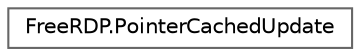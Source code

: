 digraph "Graphical Class Hierarchy"
{
 // LATEX_PDF_SIZE
  bgcolor="transparent";
  edge [fontname=Helvetica,fontsize=10,labelfontname=Helvetica,labelfontsize=10];
  node [fontname=Helvetica,fontsize=10,shape=box,height=0.2,width=0.4];
  rankdir="LR";
  Node0 [id="Node000000",label="FreeRDP.PointerCachedUpdate",height=0.2,width=0.4,color="grey40", fillcolor="white", style="filled",URL="$struct_free_r_d_p_1_1_pointer_cached_update.html",tooltip=" "];
}
